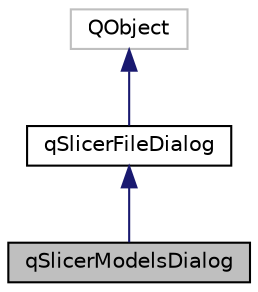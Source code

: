 digraph "qSlicerModelsDialog"
{
  bgcolor="transparent";
  edge [fontname="Helvetica",fontsize="10",labelfontname="Helvetica",labelfontsize="10"];
  node [fontname="Helvetica",fontsize="10",shape=record];
  Node0 [label="qSlicerModelsDialog",height=0.2,width=0.4,color="black", fillcolor="grey75", style="filled", fontcolor="black"];
  Node1 -> Node0 [dir="back",color="midnightblue",fontsize="10",style="solid",fontname="Helvetica"];
  Node1 [label="qSlicerFileDialog",height=0.2,width=0.4,color="black",URL="$classqSlicerFileDialog.html"];
  Node2 -> Node1 [dir="back",color="midnightblue",fontsize="10",style="solid",fontname="Helvetica"];
  Node2 [label="QObject",height=0.2,width=0.4,color="grey75"];
}

